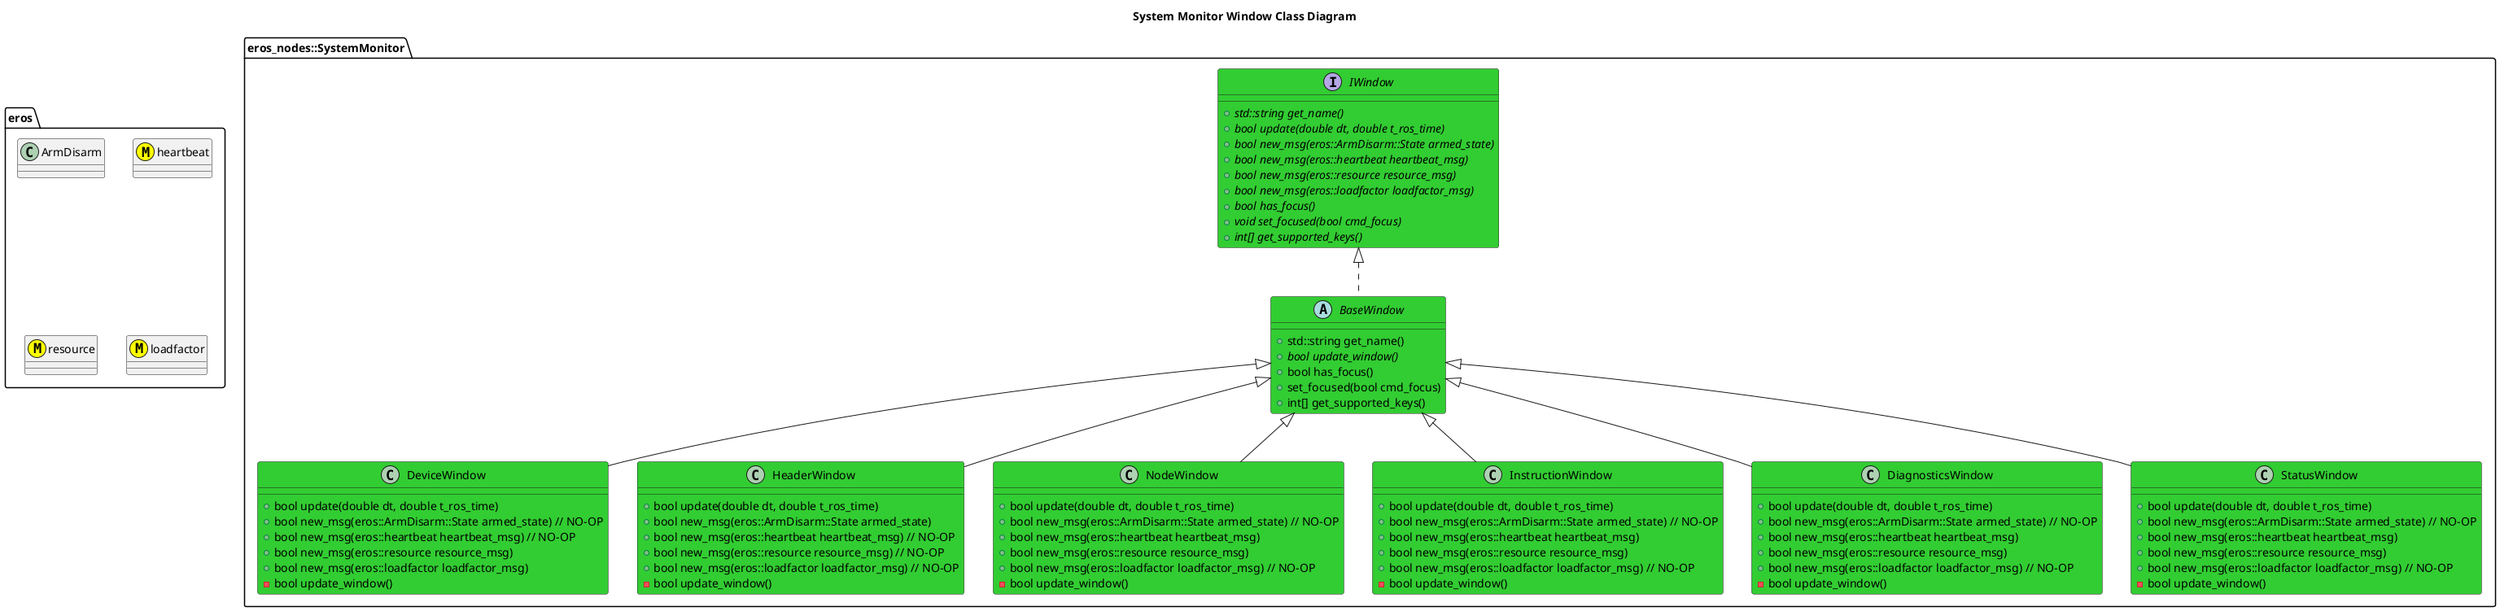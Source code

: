 @startuml
title System Monitor Window Class Diagram
package eros {
    class ArmDisarm
    class heartbeat <<(M,#FFFF00)>>
    class resource <<(M,#FFFF00)>>
    class loadfactor <<(M,#FFFF00)>>
}
package eros_nodes::SystemMonitor {
    interface IWindow #LimeGreen {
        +{abstract} std::string get_name()
        +{abstract} bool update(double dt, double t_ros_time)
        +{abstract} bool new_msg(eros::ArmDisarm::State armed_state)
        +{abstract} bool new_msg(eros::heartbeat heartbeat_msg)
        +{abstract} bool new_msg(eros::resource resource_msg)
        +{abstract} bool new_msg(eros::loadfactor loadfactor_msg)
        +{abstract} bool has_focus()
        +{abstract} void set_focused(bool cmd_focus)
        +{abstract} int[] get_supported_keys()
    }
    abstract BaseWindow #LimeGreen {
        +std::string get_name()
        +{abstract} bool update_window()
        +bool has_focus()
        +set_focused(bool cmd_focus)
        +int[] get_supported_keys()

    }
    IWindow <|.. BaseWindow
    class DeviceWindow #LimeGreen {
        +bool update(double dt, double t_ros_time)
        +bool new_msg(eros::ArmDisarm::State armed_state) // NO-OP
        +bool new_msg(eros::heartbeat heartbeat_msg) // NO-OP
        +bool new_msg(eros::resource resource_msg)
        +bool new_msg(eros::loadfactor loadfactor_msg)
        -bool update_window()

    }
    BaseWindow <|-- DeviceWindow
    class HeaderWindow #LimeGreen {
        +bool update(double dt, double t_ros_time)
        +bool new_msg(eros::ArmDisarm::State armed_state)
        +bool new_msg(eros::heartbeat heartbeat_msg) // NO-OP
        +bool new_msg(eros::resource resource_msg) // NO-OP
        +bool new_msg(eros::loadfactor loadfactor_msg) // NO-OP
        -bool update_window()

    }
    BaseWindow <|-- HeaderWindow
    class NodeWindow #LimeGreen {
        +bool update(double dt, double t_ros_time)
        +bool new_msg(eros::ArmDisarm::State armed_state) // NO-OP
        +bool new_msg(eros::heartbeat heartbeat_msg)
        +bool new_msg(eros::resource resource_msg)
        +bool new_msg(eros::loadfactor loadfactor_msg) // NO-OP
        -bool update_window()
        
    }
    BaseWindow <|-- NodeWindow
    class InstructionWindow #LimeGreen {
        +bool update(double dt, double t_ros_time)
        +bool new_msg(eros::ArmDisarm::State armed_state) // NO-OP
        +bool new_msg(eros::heartbeat heartbeat_msg)
        +bool new_msg(eros::resource resource_msg)
        +bool new_msg(eros::loadfactor loadfactor_msg) // NO-OP
        -bool update_window()
        
    }
    BaseWindow <|-- InstructionWindow
    class DiagnosticsWindow #LimeGreen {
        +bool update(double dt, double t_ros_time)
        +bool new_msg(eros::ArmDisarm::State armed_state) // NO-OP
        +bool new_msg(eros::heartbeat heartbeat_msg)
        +bool new_msg(eros::resource resource_msg)
        +bool new_msg(eros::loadfactor loadfactor_msg) // NO-OP
        -bool update_window()
        
    }
    BaseWindow <|-- DiagnosticsWindow
    class StatusWindow #LimeGreen {
        +bool update(double dt, double t_ros_time)
        +bool new_msg(eros::ArmDisarm::State armed_state) // NO-OP
        +bool new_msg(eros::heartbeat heartbeat_msg)
        +bool new_msg(eros::resource resource_msg)
        +bool new_msg(eros::loadfactor loadfactor_msg) // NO-OP
        -bool update_window()
        
    }
    BaseWindow <|-- StatusWindow
}
@enduml